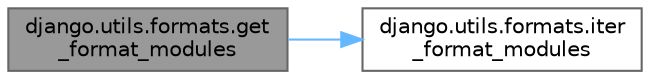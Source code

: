 digraph "django.utils.formats.get_format_modules"
{
 // LATEX_PDF_SIZE
  bgcolor="transparent";
  edge [fontname=Helvetica,fontsize=10,labelfontname=Helvetica,labelfontsize=10];
  node [fontname=Helvetica,fontsize=10,shape=box,height=0.2,width=0.4];
  rankdir="LR";
  Node1 [id="Node000001",label="django.utils.formats.get\l_format_modules",height=0.2,width=0.4,color="gray40", fillcolor="grey60", style="filled", fontcolor="black",tooltip=" "];
  Node1 -> Node2 [id="edge1_Node000001_Node000002",color="steelblue1",style="solid",tooltip=" "];
  Node2 [id="Node000002",label="django.utils.formats.iter\l_format_modules",height=0.2,width=0.4,color="grey40", fillcolor="white", style="filled",URL="$namespacedjango_1_1utils_1_1formats.html#a67a645f81dfc75592dedcb52be4421ad",tooltip=" "];
}
